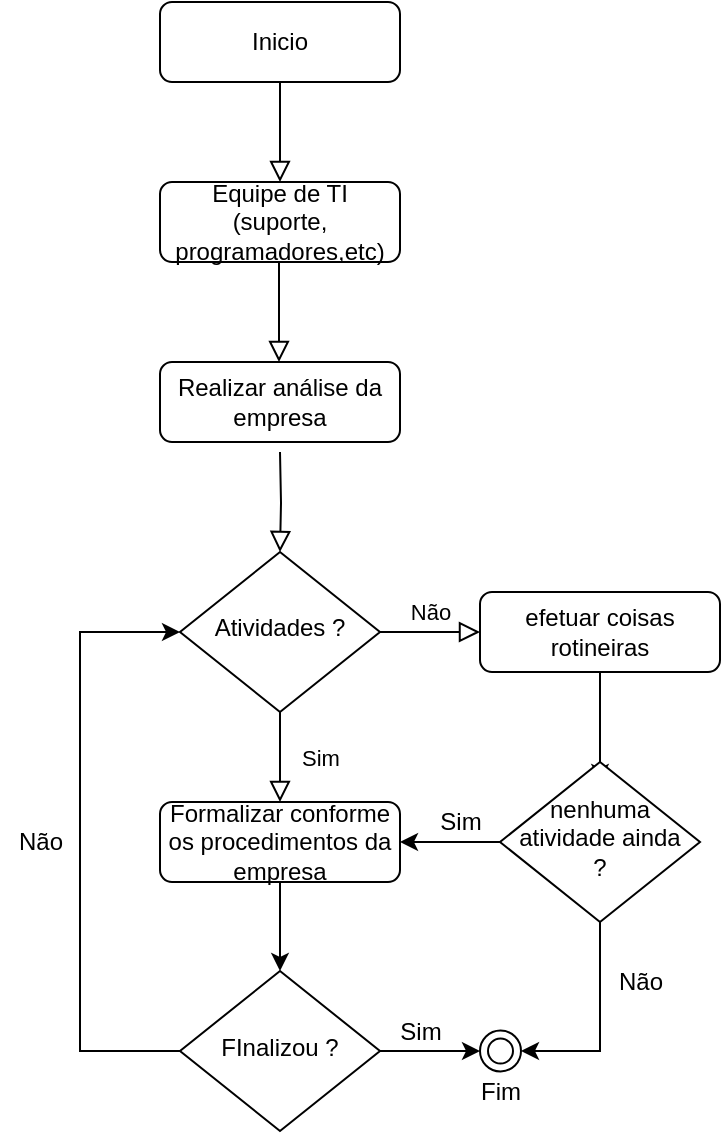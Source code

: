 <mxfile version="14.6.13" type="google"><diagram id="C5RBs43oDa-KdzZeNtuy" name="Page-1"><mxGraphModel dx="868" dy="425" grid="1" gridSize="10" guides="1" tooltips="1" connect="1" arrows="1" fold="1" page="1" pageScale="1" pageWidth="827" pageHeight="1169" math="0" shadow="0"><root><mxCell id="WIyWlLk6GJQsqaUBKTNV-0"/><mxCell id="WIyWlLk6GJQsqaUBKTNV-1" parent="WIyWlLk6GJQsqaUBKTNV-0"/><mxCell id="WIyWlLk6GJQsqaUBKTNV-2" value="" style="rounded=0;html=1;jettySize=auto;orthogonalLoop=1;fontSize=11;endArrow=block;endFill=0;endSize=8;strokeWidth=1;shadow=0;labelBackgroundColor=none;edgeStyle=orthogonalEdgeStyle;" parent="WIyWlLk6GJQsqaUBKTNV-1" target="WIyWlLk6GJQsqaUBKTNV-6" edge="1"><mxGeometry relative="1" as="geometry"><mxPoint x="420" y="245" as="sourcePoint"/></mxGeometry></mxCell><mxCell id="WIyWlLk6GJQsqaUBKTNV-3" value="Equipe de TI (suporte,&lt;br&gt;programadores,etc)" style="rounded=1;whiteSpace=wrap;html=1;fontSize=12;glass=0;strokeWidth=1;shadow=0;" parent="WIyWlLk6GJQsqaUBKTNV-1" vertex="1"><mxGeometry x="360" y="110" width="120" height="40" as="geometry"/></mxCell><mxCell id="WIyWlLk6GJQsqaUBKTNV-4" value="Sim" style="rounded=0;html=1;jettySize=auto;orthogonalLoop=1;fontSize=11;endArrow=block;endFill=0;endSize=8;strokeWidth=1;shadow=0;labelBackgroundColor=none;edgeStyle=orthogonalEdgeStyle;entryX=0.5;entryY=0;entryDx=0;entryDy=0;" parent="WIyWlLk6GJQsqaUBKTNV-1" source="WIyWlLk6GJQsqaUBKTNV-6" target="fFC-7hl48XpUI1bdKSWQ-4" edge="1"><mxGeometry y="20" relative="1" as="geometry"><mxPoint as="offset"/><mxPoint x="420" y="415" as="targetPoint"/></mxGeometry></mxCell><mxCell id="WIyWlLk6GJQsqaUBKTNV-5" value="Não" style="edgeStyle=orthogonalEdgeStyle;rounded=0;html=1;jettySize=auto;orthogonalLoop=1;fontSize=11;endArrow=block;endFill=0;endSize=8;strokeWidth=1;shadow=0;labelBackgroundColor=none;" parent="WIyWlLk6GJQsqaUBKTNV-1" source="WIyWlLk6GJQsqaUBKTNV-6" target="WIyWlLk6GJQsqaUBKTNV-7" edge="1"><mxGeometry y="10" relative="1" as="geometry"><mxPoint as="offset"/></mxGeometry></mxCell><mxCell id="WIyWlLk6GJQsqaUBKTNV-6" value="Atividades ?" style="rhombus;whiteSpace=wrap;html=1;shadow=0;fontFamily=Helvetica;fontSize=12;align=center;strokeWidth=1;spacing=6;spacingTop=-4;" parent="WIyWlLk6GJQsqaUBKTNV-1" vertex="1"><mxGeometry x="370" y="295" width="100" height="80" as="geometry"/></mxCell><mxCell id="fFC-7hl48XpUI1bdKSWQ-14" style="edgeStyle=orthogonalEdgeStyle;rounded=0;orthogonalLoop=1;jettySize=auto;html=1;exitX=0.5;exitY=1;exitDx=0;exitDy=0;" edge="1" parent="WIyWlLk6GJQsqaUBKTNV-1" source="WIyWlLk6GJQsqaUBKTNV-7"><mxGeometry relative="1" as="geometry"><mxPoint x="580" y="410" as="targetPoint"/></mxGeometry></mxCell><mxCell id="WIyWlLk6GJQsqaUBKTNV-7" value="efetuar coisas rotineiras" style="rounded=1;whiteSpace=wrap;html=1;fontSize=12;glass=0;strokeWidth=1;shadow=0;" parent="WIyWlLk6GJQsqaUBKTNV-1" vertex="1"><mxGeometry x="520" y="315" width="120" height="40" as="geometry"/></mxCell><mxCell id="fFC-7hl48XpUI1bdKSWQ-0" value="" style="rounded=0;html=1;jettySize=auto;orthogonalLoop=1;fontSize=11;endArrow=block;endFill=0;endSize=8;strokeWidth=1;shadow=0;labelBackgroundColor=none;edgeStyle=orthogonalEdgeStyle;" edge="1" parent="WIyWlLk6GJQsqaUBKTNV-1" source="fFC-7hl48XpUI1bdKSWQ-1"><mxGeometry relative="1" as="geometry"><mxPoint x="420" y="110" as="targetPoint"/></mxGeometry></mxCell><mxCell id="fFC-7hl48XpUI1bdKSWQ-1" value="Inicio" style="rounded=1;whiteSpace=wrap;html=1;fontSize=12;glass=0;strokeWidth=1;shadow=0;" vertex="1" parent="WIyWlLk6GJQsqaUBKTNV-1"><mxGeometry x="360" y="20" width="120" height="40" as="geometry"/></mxCell><mxCell id="fFC-7hl48XpUI1bdKSWQ-2" value="Realizar análise da empresa" style="rounded=1;whiteSpace=wrap;html=1;fontSize=12;glass=0;strokeWidth=1;shadow=0;" vertex="1" parent="WIyWlLk6GJQsqaUBKTNV-1"><mxGeometry x="360" y="200" width="120" height="40" as="geometry"/></mxCell><mxCell id="fFC-7hl48XpUI1bdKSWQ-3" value="" style="rounded=0;html=1;jettySize=auto;orthogonalLoop=1;fontSize=11;endArrow=block;endFill=0;endSize=8;strokeWidth=1;shadow=0;labelBackgroundColor=none;edgeStyle=orthogonalEdgeStyle;" edge="1" parent="WIyWlLk6GJQsqaUBKTNV-1"><mxGeometry relative="1" as="geometry"><mxPoint x="419.5" y="150" as="sourcePoint"/><mxPoint x="419.5" y="200" as="targetPoint"/></mxGeometry></mxCell><mxCell id="fFC-7hl48XpUI1bdKSWQ-6" style="edgeStyle=orthogonalEdgeStyle;rounded=0;orthogonalLoop=1;jettySize=auto;html=1;exitX=0.5;exitY=1;exitDx=0;exitDy=0;entryX=0.5;entryY=0;entryDx=0;entryDy=0;" edge="1" parent="WIyWlLk6GJQsqaUBKTNV-1" source="fFC-7hl48XpUI1bdKSWQ-4" target="fFC-7hl48XpUI1bdKSWQ-5"><mxGeometry relative="1" as="geometry"/></mxCell><mxCell id="fFC-7hl48XpUI1bdKSWQ-4" value="Formalizar conforme os procedimentos da empresa" style="rounded=1;whiteSpace=wrap;html=1;fontSize=12;glass=0;strokeWidth=1;shadow=0;" vertex="1" parent="WIyWlLk6GJQsqaUBKTNV-1"><mxGeometry x="360" y="420" width="120" height="40" as="geometry"/></mxCell><mxCell id="fFC-7hl48XpUI1bdKSWQ-7" style="edgeStyle=orthogonalEdgeStyle;rounded=0;orthogonalLoop=1;jettySize=auto;html=1;exitX=1;exitY=0.5;exitDx=0;exitDy=0;entryX=0;entryY=0.5;entryDx=0;entryDy=0;" edge="1" parent="WIyWlLk6GJQsqaUBKTNV-1" source="fFC-7hl48XpUI1bdKSWQ-5"><mxGeometry relative="1" as="geometry"><mxPoint x="520" y="544.5" as="targetPoint"/></mxGeometry></mxCell><mxCell id="fFC-7hl48XpUI1bdKSWQ-8" style="edgeStyle=orthogonalEdgeStyle;rounded=0;orthogonalLoop=1;jettySize=auto;html=1;exitX=0;exitY=0.5;exitDx=0;exitDy=0;entryX=0;entryY=0.5;entryDx=0;entryDy=0;" edge="1" parent="WIyWlLk6GJQsqaUBKTNV-1" source="fFC-7hl48XpUI1bdKSWQ-5" target="WIyWlLk6GJQsqaUBKTNV-6"><mxGeometry relative="1" as="geometry"><Array as="points"><mxPoint x="320" y="545"/><mxPoint x="320" y="335"/></Array></mxGeometry></mxCell><mxCell id="fFC-7hl48XpUI1bdKSWQ-5" value="FInalizou ?" style="rhombus;whiteSpace=wrap;html=1;shadow=0;fontFamily=Helvetica;fontSize=12;align=center;strokeWidth=1;spacing=6;spacingTop=-4;" vertex="1" parent="WIyWlLk6GJQsqaUBKTNV-1"><mxGeometry x="370" y="504.5" width="100" height="80" as="geometry"/></mxCell><mxCell id="fFC-7hl48XpUI1bdKSWQ-9" value="Não" style="text;html=1;align=center;verticalAlign=middle;resizable=0;points=[];autosize=1;strokeColor=none;" vertex="1" parent="WIyWlLk6GJQsqaUBKTNV-1"><mxGeometry x="280" y="430" width="40" height="20" as="geometry"/></mxCell><mxCell id="fFC-7hl48XpUI1bdKSWQ-10" value="Sim" style="text;html=1;align=center;verticalAlign=middle;resizable=0;points=[];autosize=1;strokeColor=none;" vertex="1" parent="WIyWlLk6GJQsqaUBKTNV-1"><mxGeometry x="470" y="524.5" width="40" height="20" as="geometry"/></mxCell><mxCell id="fFC-7hl48XpUI1bdKSWQ-12" value="" style="ellipse;shape=doubleEllipse;whiteSpace=wrap;html=1;aspect=fixed;" vertex="1" parent="WIyWlLk6GJQsqaUBKTNV-1"><mxGeometry x="520" y="534.25" width="20.5" height="20.5" as="geometry"/></mxCell><mxCell id="fFC-7hl48XpUI1bdKSWQ-16" style="edgeStyle=orthogonalEdgeStyle;rounded=0;orthogonalLoop=1;jettySize=auto;html=1;exitX=0.5;exitY=1;exitDx=0;exitDy=0;entryX=1;entryY=0.5;entryDx=0;entryDy=0;" edge="1" parent="WIyWlLk6GJQsqaUBKTNV-1" source="fFC-7hl48XpUI1bdKSWQ-15" target="fFC-7hl48XpUI1bdKSWQ-12"><mxGeometry relative="1" as="geometry"/></mxCell><mxCell id="fFC-7hl48XpUI1bdKSWQ-17" style="edgeStyle=orthogonalEdgeStyle;rounded=0;orthogonalLoop=1;jettySize=auto;html=1;exitX=0;exitY=0.5;exitDx=0;exitDy=0;entryX=1;entryY=0.5;entryDx=0;entryDy=0;" edge="1" parent="WIyWlLk6GJQsqaUBKTNV-1" source="fFC-7hl48XpUI1bdKSWQ-15" target="fFC-7hl48XpUI1bdKSWQ-4"><mxGeometry relative="1" as="geometry"/></mxCell><mxCell id="fFC-7hl48XpUI1bdKSWQ-15" value="nenhuma atividade ainda ?" style="rhombus;whiteSpace=wrap;html=1;shadow=0;fontFamily=Helvetica;fontSize=12;align=center;strokeWidth=1;spacing=6;spacingTop=-4;" vertex="1" parent="WIyWlLk6GJQsqaUBKTNV-1"><mxGeometry x="530" y="400" width="100" height="80" as="geometry"/></mxCell><mxCell id="fFC-7hl48XpUI1bdKSWQ-18" value="Sim" style="text;html=1;align=center;verticalAlign=middle;resizable=0;points=[];autosize=1;strokeColor=none;" vertex="1" parent="WIyWlLk6GJQsqaUBKTNV-1"><mxGeometry x="490" y="420" width="40" height="20" as="geometry"/></mxCell><mxCell id="fFC-7hl48XpUI1bdKSWQ-19" value="Não" style="text;html=1;align=center;verticalAlign=middle;resizable=0;points=[];autosize=1;strokeColor=none;" vertex="1" parent="WIyWlLk6GJQsqaUBKTNV-1"><mxGeometry x="580" y="500" width="40" height="20" as="geometry"/></mxCell><mxCell id="fFC-7hl48XpUI1bdKSWQ-20" value="Fim" style="text;html=1;align=center;verticalAlign=middle;resizable=0;points=[];autosize=1;strokeColor=none;" vertex="1" parent="WIyWlLk6GJQsqaUBKTNV-1"><mxGeometry x="510" y="554.75" width="40" height="20" as="geometry"/></mxCell></root></mxGraphModel></diagram></mxfile>